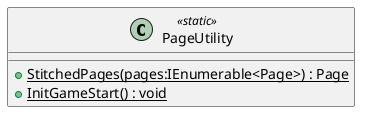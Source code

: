 @startuml
class PageUtility <<static>> {
    + {static} StitchedPages(pages:IEnumerable<Page>) : Page
    + {static} InitGameStart() : void
}
@enduml
